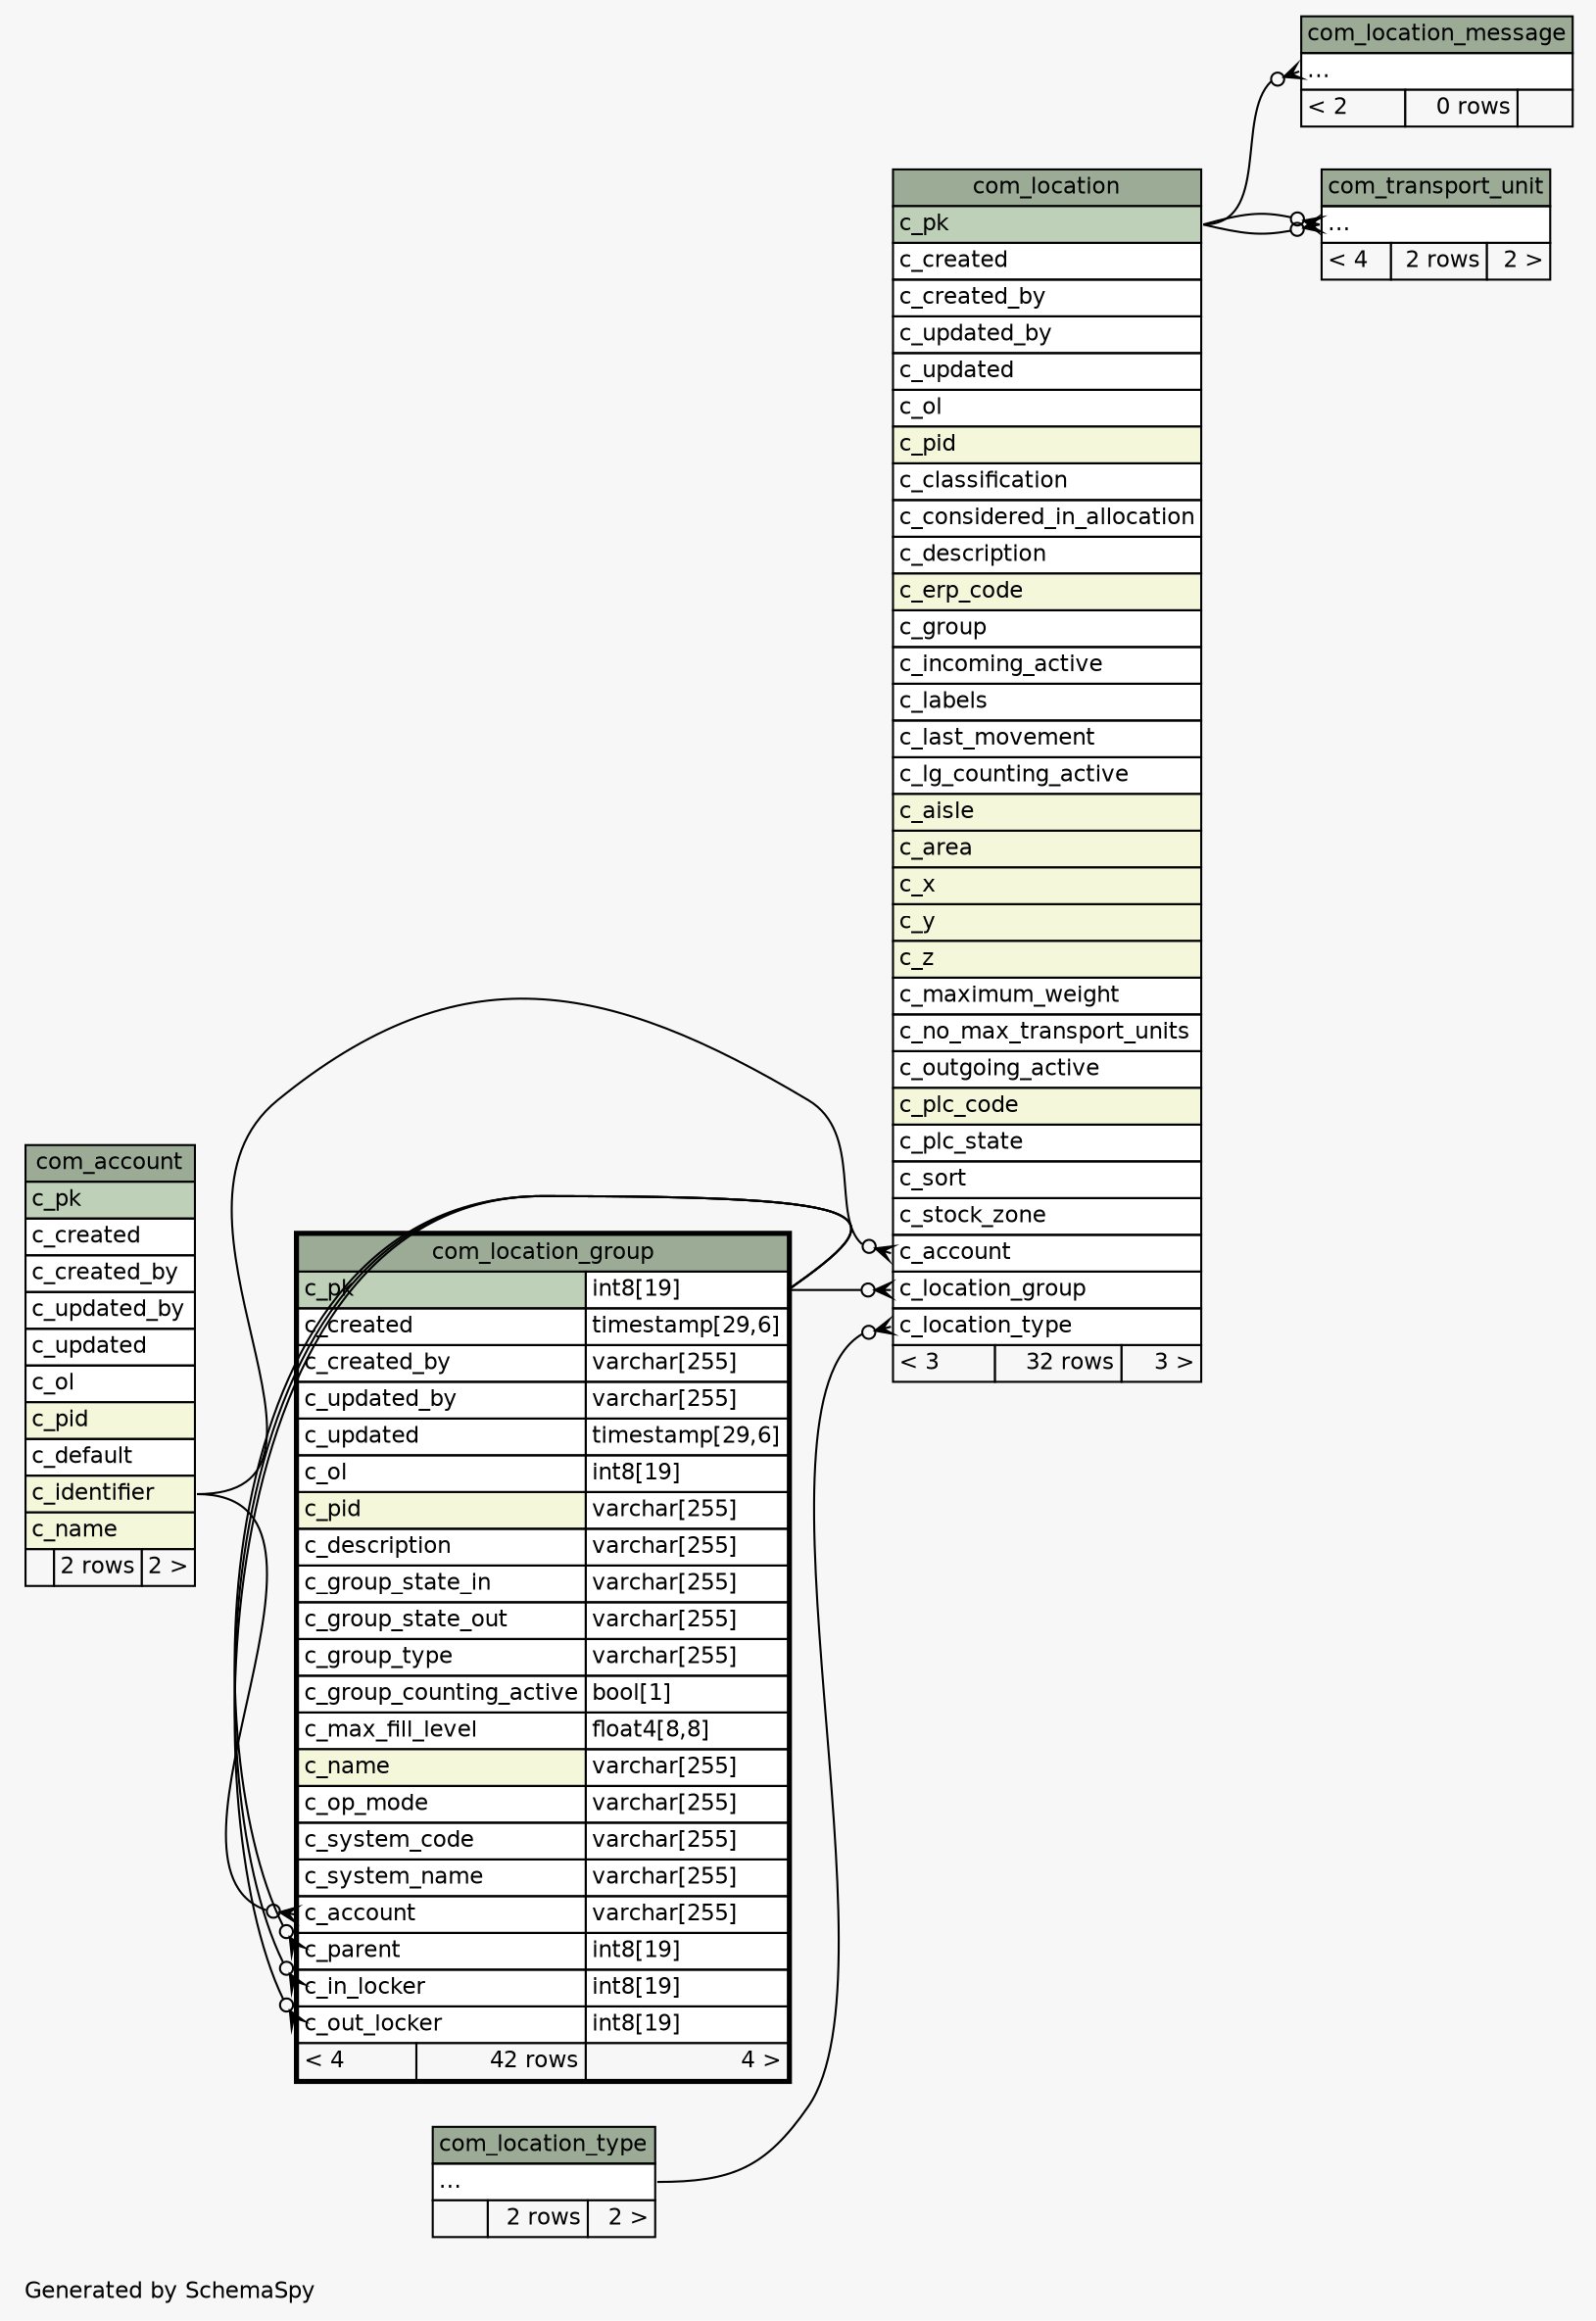 // dot 2.43.0 on Linux 6.5.0-1018-azure
// SchemaSpy rev Unknown
digraph "twoDegreesRelationshipsDiagram" {
  graph [
    rankdir="RL"
    bgcolor="#f7f7f7"
    label="\nGenerated by SchemaSpy"
    labeljust="l"
    nodesep="0.18"
    ranksep="0.46"
    fontname="Helvetica"
    fontsize="11"
  ];
  node [
    fontname="Helvetica"
    fontsize="11"
    shape="plaintext"
  ];
  edge [
    arrowsize="0.8"
  ];
  "com_location":"c_account":w -> "com_account":"c_identifier":e [arrowhead=none dir=back arrowtail=crowodot];
  "com_location":"c_location_group":w -> "com_location_group":"c_pk.type":e [arrowhead=none dir=back arrowtail=crowodot];
  "com_location":"c_location_type":w -> "com_location_type":"elipses":e [arrowhead=none dir=back arrowtail=crowodot];
  "com_location_group":"c_account":w -> "com_account":"c_identifier":e [arrowhead=none dir=back arrowtail=crowodot];
  "com_location_group":"c_in_locker":w -> "com_location_group":"c_pk.type":e [arrowhead=none dir=back arrowtail=crowodot];
  "com_location_group":"c_out_locker":w -> "com_location_group":"c_pk.type":e [arrowhead=none dir=back arrowtail=crowodot];
  "com_location_group":"c_parent":w -> "com_location_group":"c_pk.type":e [arrowhead=none dir=back arrowtail=crowodot];
  "com_location_message":"elipses":w -> "com_location":"c_pk":e [arrowhead=none dir=back arrowtail=crowodot];
  "com_transport_unit":"elipses":w -> "com_location":"c_pk":e [arrowhead=none dir=back arrowtail=crowodot];
  "com_transport_unit":"elipses":w -> "com_location":"c_pk":e [arrowhead=none dir=back arrowtail=crowodot];
  "com_account" [
    label=<
    <TABLE BORDER="0" CELLBORDER="1" CELLSPACING="0" BGCOLOR="#ffffff">
      <TR><TD COLSPAN="3" BGCOLOR="#9bab96" ALIGN="CENTER">com_account</TD></TR>
      <TR><TD PORT="c_pk" COLSPAN="3" BGCOLOR="#bed1b8" ALIGN="LEFT">c_pk</TD></TR>
      <TR><TD PORT="c_created" COLSPAN="3" ALIGN="LEFT">c_created</TD></TR>
      <TR><TD PORT="c_created_by" COLSPAN="3" ALIGN="LEFT">c_created_by</TD></TR>
      <TR><TD PORT="c_updated_by" COLSPAN="3" ALIGN="LEFT">c_updated_by</TD></TR>
      <TR><TD PORT="c_updated" COLSPAN="3" ALIGN="LEFT">c_updated</TD></TR>
      <TR><TD PORT="c_ol" COLSPAN="3" ALIGN="LEFT">c_ol</TD></TR>
      <TR><TD PORT="c_pid" COLSPAN="3" BGCOLOR="#f4f7da" ALIGN="LEFT">c_pid</TD></TR>
      <TR><TD PORT="c_default" COLSPAN="3" ALIGN="LEFT">c_default</TD></TR>
      <TR><TD PORT="c_identifier" COLSPAN="3" BGCOLOR="#f4f7da" ALIGN="LEFT">c_identifier</TD></TR>
      <TR><TD PORT="c_name" COLSPAN="3" BGCOLOR="#f4f7da" ALIGN="LEFT">c_name</TD></TR>
      <TR><TD ALIGN="LEFT" BGCOLOR="#f7f7f7">  </TD><TD ALIGN="RIGHT" BGCOLOR="#f7f7f7">2 rows</TD><TD ALIGN="RIGHT" BGCOLOR="#f7f7f7">2 &gt;</TD></TR>
    </TABLE>>
    URL="com_account.html"
    tooltip="com_account"
  ];
  "com_location" [
    label=<
    <TABLE BORDER="0" CELLBORDER="1" CELLSPACING="0" BGCOLOR="#ffffff">
      <TR><TD COLSPAN="3" BGCOLOR="#9bab96" ALIGN="CENTER">com_location</TD></TR>
      <TR><TD PORT="c_pk" COLSPAN="3" BGCOLOR="#bed1b8" ALIGN="LEFT">c_pk</TD></TR>
      <TR><TD PORT="c_created" COLSPAN="3" ALIGN="LEFT">c_created</TD></TR>
      <TR><TD PORT="c_created_by" COLSPAN="3" ALIGN="LEFT">c_created_by</TD></TR>
      <TR><TD PORT="c_updated_by" COLSPAN="3" ALIGN="LEFT">c_updated_by</TD></TR>
      <TR><TD PORT="c_updated" COLSPAN="3" ALIGN="LEFT">c_updated</TD></TR>
      <TR><TD PORT="c_ol" COLSPAN="3" ALIGN="LEFT">c_ol</TD></TR>
      <TR><TD PORT="c_pid" COLSPAN="3" BGCOLOR="#f4f7da" ALIGN="LEFT">c_pid</TD></TR>
      <TR><TD PORT="c_classification" COLSPAN="3" ALIGN="LEFT">c_classification</TD></TR>
      <TR><TD PORT="c_considered_in_allocation" COLSPAN="3" ALIGN="LEFT">c_considered_in_allocation</TD></TR>
      <TR><TD PORT="c_description" COLSPAN="3" ALIGN="LEFT">c_description</TD></TR>
      <TR><TD PORT="c_erp_code" COLSPAN="3" BGCOLOR="#f4f7da" ALIGN="LEFT">c_erp_code</TD></TR>
      <TR><TD PORT="c_group" COLSPAN="3" ALIGN="LEFT">c_group</TD></TR>
      <TR><TD PORT="c_incoming_active" COLSPAN="3" ALIGN="LEFT">c_incoming_active</TD></TR>
      <TR><TD PORT="c_labels" COLSPAN="3" ALIGN="LEFT">c_labels</TD></TR>
      <TR><TD PORT="c_last_movement" COLSPAN="3" ALIGN="LEFT">c_last_movement</TD></TR>
      <TR><TD PORT="c_lg_counting_active" COLSPAN="3" ALIGN="LEFT">c_lg_counting_active</TD></TR>
      <TR><TD PORT="c_aisle" COLSPAN="3" BGCOLOR="#f4f7da" ALIGN="LEFT">c_aisle</TD></TR>
      <TR><TD PORT="c_area" COLSPAN="3" BGCOLOR="#f4f7da" ALIGN="LEFT">c_area</TD></TR>
      <TR><TD PORT="c_x" COLSPAN="3" BGCOLOR="#f4f7da" ALIGN="LEFT">c_x</TD></TR>
      <TR><TD PORT="c_y" COLSPAN="3" BGCOLOR="#f4f7da" ALIGN="LEFT">c_y</TD></TR>
      <TR><TD PORT="c_z" COLSPAN="3" BGCOLOR="#f4f7da" ALIGN="LEFT">c_z</TD></TR>
      <TR><TD PORT="c_maximum_weight" COLSPAN="3" ALIGN="LEFT">c_maximum_weight</TD></TR>
      <TR><TD PORT="c_no_max_transport_units" COLSPAN="3" ALIGN="LEFT">c_no_max_transport_units</TD></TR>
      <TR><TD PORT="c_outgoing_active" COLSPAN="3" ALIGN="LEFT">c_outgoing_active</TD></TR>
      <TR><TD PORT="c_plc_code" COLSPAN="3" BGCOLOR="#f4f7da" ALIGN="LEFT">c_plc_code</TD></TR>
      <TR><TD PORT="c_plc_state" COLSPAN="3" ALIGN="LEFT">c_plc_state</TD></TR>
      <TR><TD PORT="c_sort" COLSPAN="3" ALIGN="LEFT">c_sort</TD></TR>
      <TR><TD PORT="c_stock_zone" COLSPAN="3" ALIGN="LEFT">c_stock_zone</TD></TR>
      <TR><TD PORT="c_account" COLSPAN="3" ALIGN="LEFT">c_account</TD></TR>
      <TR><TD PORT="c_location_group" COLSPAN="3" ALIGN="LEFT">c_location_group</TD></TR>
      <TR><TD PORT="c_location_type" COLSPAN="3" ALIGN="LEFT">c_location_type</TD></TR>
      <TR><TD ALIGN="LEFT" BGCOLOR="#f7f7f7">&lt; 3</TD><TD ALIGN="RIGHT" BGCOLOR="#f7f7f7">32 rows</TD><TD ALIGN="RIGHT" BGCOLOR="#f7f7f7">3 &gt;</TD></TR>
    </TABLE>>
    URL="com_location.html"
    tooltip="com_location"
  ];
  "com_location_group" [
    label=<
    <TABLE BORDER="2" CELLBORDER="1" CELLSPACING="0" BGCOLOR="#ffffff">
      <TR><TD COLSPAN="3" BGCOLOR="#9bab96" ALIGN="CENTER">com_location_group</TD></TR>
      <TR><TD PORT="c_pk" COLSPAN="2" BGCOLOR="#bed1b8" ALIGN="LEFT">c_pk</TD><TD PORT="c_pk.type" ALIGN="LEFT">int8[19]</TD></TR>
      <TR><TD PORT="c_created" COLSPAN="2" ALIGN="LEFT">c_created</TD><TD PORT="c_created.type" ALIGN="LEFT">timestamp[29,6]</TD></TR>
      <TR><TD PORT="c_created_by" COLSPAN="2" ALIGN="LEFT">c_created_by</TD><TD PORT="c_created_by.type" ALIGN="LEFT">varchar[255]</TD></TR>
      <TR><TD PORT="c_updated_by" COLSPAN="2" ALIGN="LEFT">c_updated_by</TD><TD PORT="c_updated_by.type" ALIGN="LEFT">varchar[255]</TD></TR>
      <TR><TD PORT="c_updated" COLSPAN="2" ALIGN="LEFT">c_updated</TD><TD PORT="c_updated.type" ALIGN="LEFT">timestamp[29,6]</TD></TR>
      <TR><TD PORT="c_ol" COLSPAN="2" ALIGN="LEFT">c_ol</TD><TD PORT="c_ol.type" ALIGN="LEFT">int8[19]</TD></TR>
      <TR><TD PORT="c_pid" COLSPAN="2" BGCOLOR="#f4f7da" ALIGN="LEFT">c_pid</TD><TD PORT="c_pid.type" ALIGN="LEFT">varchar[255]</TD></TR>
      <TR><TD PORT="c_description" COLSPAN="2" ALIGN="LEFT">c_description</TD><TD PORT="c_description.type" ALIGN="LEFT">varchar[255]</TD></TR>
      <TR><TD PORT="c_group_state_in" COLSPAN="2" ALIGN="LEFT">c_group_state_in</TD><TD PORT="c_group_state_in.type" ALIGN="LEFT">varchar[255]</TD></TR>
      <TR><TD PORT="c_group_state_out" COLSPAN="2" ALIGN="LEFT">c_group_state_out</TD><TD PORT="c_group_state_out.type" ALIGN="LEFT">varchar[255]</TD></TR>
      <TR><TD PORT="c_group_type" COLSPAN="2" ALIGN="LEFT">c_group_type</TD><TD PORT="c_group_type.type" ALIGN="LEFT">varchar[255]</TD></TR>
      <TR><TD PORT="c_group_counting_active" COLSPAN="2" ALIGN="LEFT">c_group_counting_active</TD><TD PORT="c_group_counting_active.type" ALIGN="LEFT">bool[1]</TD></TR>
      <TR><TD PORT="c_max_fill_level" COLSPAN="2" ALIGN="LEFT">c_max_fill_level</TD><TD PORT="c_max_fill_level.type" ALIGN="LEFT">float4[8,8]</TD></TR>
      <TR><TD PORT="c_name" COLSPAN="2" BGCOLOR="#f4f7da" ALIGN="LEFT">c_name</TD><TD PORT="c_name.type" ALIGN="LEFT">varchar[255]</TD></TR>
      <TR><TD PORT="c_op_mode" COLSPAN="2" ALIGN="LEFT">c_op_mode</TD><TD PORT="c_op_mode.type" ALIGN="LEFT">varchar[255]</TD></TR>
      <TR><TD PORT="c_system_code" COLSPAN="2" ALIGN="LEFT">c_system_code</TD><TD PORT="c_system_code.type" ALIGN="LEFT">varchar[255]</TD></TR>
      <TR><TD PORT="c_system_name" COLSPAN="2" ALIGN="LEFT">c_system_name</TD><TD PORT="c_system_name.type" ALIGN="LEFT">varchar[255]</TD></TR>
      <TR><TD PORT="c_account" COLSPAN="2" ALIGN="LEFT">c_account</TD><TD PORT="c_account.type" ALIGN="LEFT">varchar[255]</TD></TR>
      <TR><TD PORT="c_parent" COLSPAN="2" ALIGN="LEFT">c_parent</TD><TD PORT="c_parent.type" ALIGN="LEFT">int8[19]</TD></TR>
      <TR><TD PORT="c_in_locker" COLSPAN="2" ALIGN="LEFT">c_in_locker</TD><TD PORT="c_in_locker.type" ALIGN="LEFT">int8[19]</TD></TR>
      <TR><TD PORT="c_out_locker" COLSPAN="2" ALIGN="LEFT">c_out_locker</TD><TD PORT="c_out_locker.type" ALIGN="LEFT">int8[19]</TD></TR>
      <TR><TD ALIGN="LEFT" BGCOLOR="#f7f7f7">&lt; 4</TD><TD ALIGN="RIGHT" BGCOLOR="#f7f7f7">42 rows</TD><TD ALIGN="RIGHT" BGCOLOR="#f7f7f7">4 &gt;</TD></TR>
    </TABLE>>
    URL="com_location_group.html"
    tooltip="com_location_group"
  ];
  "com_location_message" [
    label=<
    <TABLE BORDER="0" CELLBORDER="1" CELLSPACING="0" BGCOLOR="#ffffff">
      <TR><TD COLSPAN="3" BGCOLOR="#9bab96" ALIGN="CENTER">com_location_message</TD></TR>
      <TR><TD PORT="elipses" COLSPAN="3" ALIGN="LEFT">...</TD></TR>
      <TR><TD ALIGN="LEFT" BGCOLOR="#f7f7f7">&lt; 2</TD><TD ALIGN="RIGHT" BGCOLOR="#f7f7f7">0 rows</TD><TD ALIGN="RIGHT" BGCOLOR="#f7f7f7">  </TD></TR>
    </TABLE>>
    URL="com_location_message.html"
    tooltip="com_location_message"
  ];
  "com_location_type" [
    label=<
    <TABLE BORDER="0" CELLBORDER="1" CELLSPACING="0" BGCOLOR="#ffffff">
      <TR><TD COLSPAN="3" BGCOLOR="#9bab96" ALIGN="CENTER">com_location_type</TD></TR>
      <TR><TD PORT="elipses" COLSPAN="3" ALIGN="LEFT">...</TD></TR>
      <TR><TD ALIGN="LEFT" BGCOLOR="#f7f7f7">  </TD><TD ALIGN="RIGHT" BGCOLOR="#f7f7f7">2 rows</TD><TD ALIGN="RIGHT" BGCOLOR="#f7f7f7">2 &gt;</TD></TR>
    </TABLE>>
    URL="com_location_type.html"
    tooltip="com_location_type"
  ];
  "com_transport_unit" [
    label=<
    <TABLE BORDER="0" CELLBORDER="1" CELLSPACING="0" BGCOLOR="#ffffff">
      <TR><TD COLSPAN="3" BGCOLOR="#9bab96" ALIGN="CENTER">com_transport_unit</TD></TR>
      <TR><TD PORT="elipses" COLSPAN="3" ALIGN="LEFT">...</TD></TR>
      <TR><TD ALIGN="LEFT" BGCOLOR="#f7f7f7">&lt; 4</TD><TD ALIGN="RIGHT" BGCOLOR="#f7f7f7">2 rows</TD><TD ALIGN="RIGHT" BGCOLOR="#f7f7f7">2 &gt;</TD></TR>
    </TABLE>>
    URL="com_transport_unit.html"
    tooltip="com_transport_unit"
  ];
}
